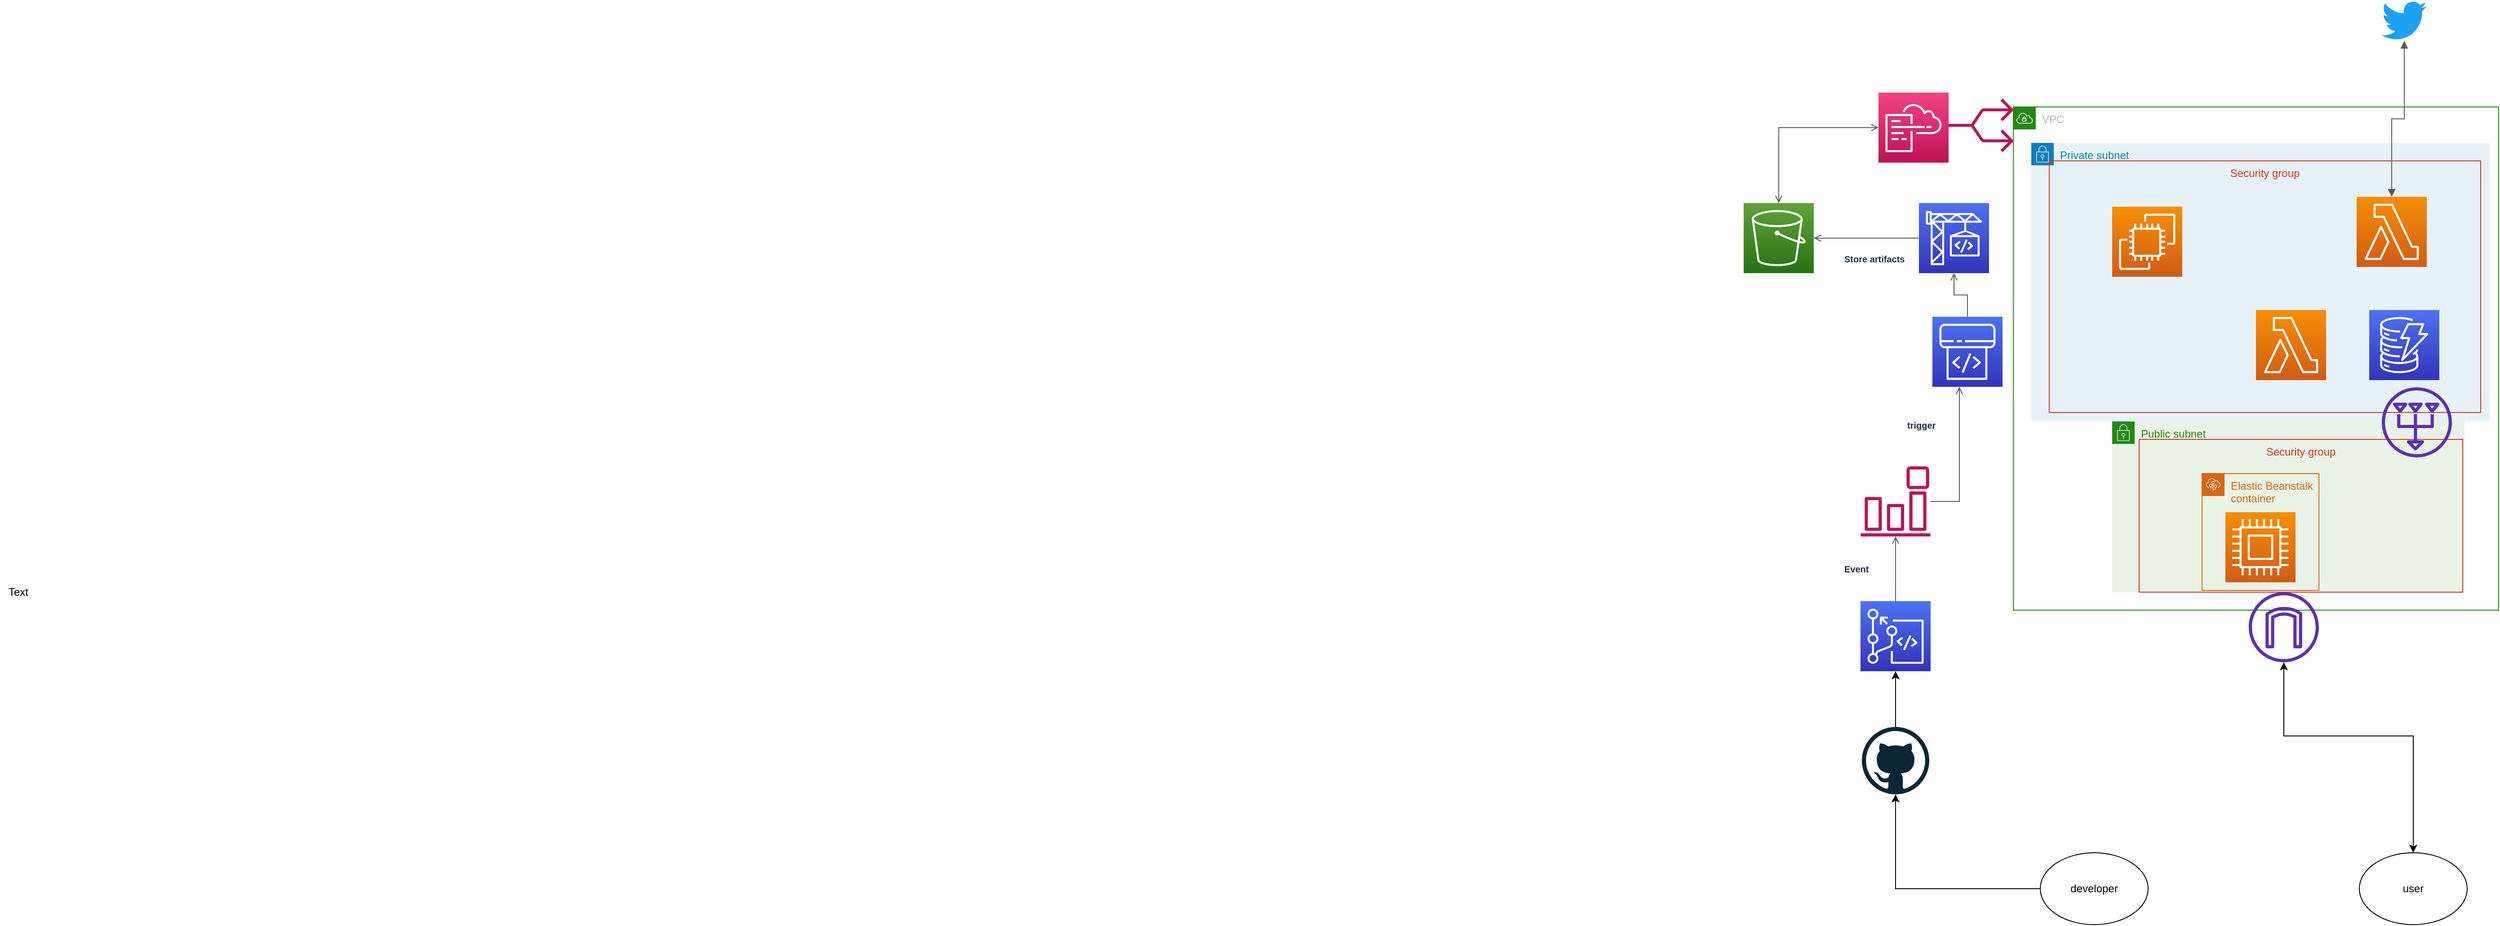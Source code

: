 <mxfile version="13.7.3" type="device"><diagram id="jLGJko12P5ZYonk4BvOa" name="Page-1"><mxGraphModel dx="3122" dy="822" grid="1" gridSize="10" guides="1" tooltips="1" connect="1" arrows="1" fold="1" page="1" pageScale="1" pageWidth="850" pageHeight="1100" math="0" shadow="0"><root><mxCell id="0"/><mxCell id="1" parent="0"/><mxCell id="xLNe65JZoadd3Pq_8RIp-9" value="VPC" style="points=[[0,0],[0.25,0],[0.5,0],[0.75,0],[1,0],[1,0.25],[1,0.5],[1,0.75],[1,1],[0.75,1],[0.5,1],[0.25,1],[0,1],[0,0.75],[0,0.5],[0,0.25]];outlineConnect=0;gradientColor=none;html=1;whiteSpace=wrap;fontSize=12;fontStyle=0;shape=mxgraph.aws4.group;grIcon=mxgraph.aws4.group_vpc;strokeColor=#248814;fillColor=none;verticalAlign=top;align=left;spacingLeft=30;fontColor=#AAB7B8;dashed=0;" vertex="1" parent="1"><mxGeometry x="890" y="140" width="540" height="560" as="geometry"/></mxCell><mxCell id="xLNe65JZoadd3Pq_8RIp-6" value="Private subnet" style="points=[[0,0],[0.25,0],[0.5,0],[0.75,0],[1,0],[1,0.25],[1,0.5],[1,0.75],[1,1],[0.75,1],[0.5,1],[0.25,1],[0,1],[0,0.75],[0,0.5],[0,0.25]];outlineConnect=0;gradientColor=none;html=1;whiteSpace=wrap;fontSize=12;fontStyle=0;shape=mxgraph.aws4.group;grIcon=mxgraph.aws4.group_security_group;grStroke=0;strokeColor=#147EBA;fillColor=#E6F2F8;verticalAlign=top;align=left;spacingLeft=30;fontColor=#147EBA;dashed=0;" vertex="1" parent="1"><mxGeometry x="910" y="180" width="510" height="310" as="geometry"/></mxCell><mxCell id="xLNe65JZoadd3Pq_8RIp-24" value="Security group" style="fillColor=none;strokeColor=#DD3522;verticalAlign=top;fontStyle=0;fontColor=#DD3522;" vertex="1" parent="1"><mxGeometry x="930" y="200" width="480" height="280" as="geometry"/></mxCell><mxCell id="xLNe65JZoadd3Pq_8RIp-5" value="Public subnet" style="points=[[0,0],[0.25,0],[0.5,0],[0.75,0],[1,0],[1,0.25],[1,0.5],[1,0.75],[1,1],[0.75,1],[0.5,1],[0.25,1],[0,1],[0,0.75],[0,0.5],[0,0.25]];outlineConnect=0;gradientColor=none;html=1;whiteSpace=wrap;fontSize=12;fontStyle=0;shape=mxgraph.aws4.group;grIcon=mxgraph.aws4.group_security_group;grStroke=0;strokeColor=#248814;fillColor=#E9F3E6;verticalAlign=top;align=left;spacingLeft=30;fontColor=#248814;dashed=0;" vertex="1" parent="1"><mxGeometry x="1000" y="490" width="392" height="190" as="geometry"/></mxCell><mxCell id="xLNe65JZoadd3Pq_8RIp-25" value="Security group" style="fillColor=none;strokeColor=#DD3522;verticalAlign=top;fontStyle=0;fontColor=#DD3522;" vertex="1" parent="1"><mxGeometry x="1030" y="510" width="360" height="170" as="geometry"/></mxCell><mxCell id="YJ_b8lcH459bg5A_i5MD-8" style="edgeStyle=orthogonalEdgeStyle;rounded=0;orthogonalLoop=1;jettySize=auto;html=1;" parent="1" source="YJ_b8lcH459bg5A_i5MD-3" edge="1" target="xLNe65JZoadd3Pq_8RIp-10"><mxGeometry relative="1" as="geometry"><mxPoint x="157.5" y="650" as="targetPoint"/></mxGeometry></mxCell><mxCell id="YJ_b8lcH459bg5A_i5MD-3" value="" style="dashed=0;outlineConnect=0;html=1;align=center;labelPosition=center;verticalLabelPosition=bottom;verticalAlign=top;shape=mxgraph.weblogos.github" parent="1" vertex="1"><mxGeometry x="721.5" y="830" width="75" height="75" as="geometry"/></mxCell><mxCell id="YJ_b8lcH459bg5A_i5MD-19" style="edgeStyle=orthogonalEdgeStyle;rounded=0;orthogonalLoop=1;jettySize=auto;html=1;" parent="1" source="YJ_b8lcH459bg5A_i5MD-4" target="YJ_b8lcH459bg5A_i5MD-3" edge="1"><mxGeometry relative="1" as="geometry"><mxPoint x="759" y="920" as="targetPoint"/></mxGeometry></mxCell><mxCell id="YJ_b8lcH459bg5A_i5MD-4" value="developer" style="ellipse;whiteSpace=wrap;html=1;" parent="1" vertex="1"><mxGeometry x="920" y="970" width="120" height="80" as="geometry"/></mxCell><mxCell id="YJ_b8lcH459bg5A_i5MD-5" value="user" style="ellipse;whiteSpace=wrap;html=1;" parent="1" vertex="1"><mxGeometry x="1275" y="970" width="120" height="80" as="geometry"/></mxCell><mxCell id="7l3Auq9Raf8mUuUZezbI-16" style="edgeStyle=orthogonalEdgeStyle;rounded=0;orthogonalLoop=1;jettySize=auto;html=1;startArrow=classic;startFill=1;" parent="1" source="xLNe65JZoadd3Pq_8RIp-30" target="YJ_b8lcH459bg5A_i5MD-5" edge="1"><mxGeometry relative="1" as="geometry"><Array as="points"><mxPoint x="1191" y="840"/><mxPoint x="1335" y="840"/></Array></mxGeometry></mxCell><mxCell id="xLNe65JZoadd3Pq_8RIp-1" value="" style="outlineConnect=0;fontColor=#232F3E;gradientColor=#F78E04;gradientDirection=north;fillColor=#D05C17;strokeColor=#ffffff;dashed=0;verticalLabelPosition=bottom;verticalAlign=top;align=center;html=1;fontSize=12;fontStyle=0;aspect=fixed;shape=mxgraph.aws4.resourceIcon;resIcon=mxgraph.aws4.lambda;" vertex="1" parent="1"><mxGeometry x="1272" y="240" width="78" height="78" as="geometry"/></mxCell><mxCell id="xLNe65JZoadd3Pq_8RIp-2" value="" style="outlineConnect=0;fontColor=#232F3E;gradientColor=#4D72F3;gradientDirection=north;fillColor=#3334B9;strokeColor=#ffffff;dashed=0;verticalLabelPosition=bottom;verticalAlign=top;align=center;html=1;fontSize=12;fontStyle=0;aspect=fixed;shape=mxgraph.aws4.resourceIcon;resIcon=mxgraph.aws4.codebuild;" vertex="1" parent="1"><mxGeometry x="785" y="247" width="78" height="78" as="geometry"/></mxCell><mxCell id="xLNe65JZoadd3Pq_8RIp-3" value="" style="outlineConnect=0;fontColor=#232F3E;gradientColor=#4D72F3;gradientDirection=north;fillColor=#3334B9;strokeColor=#ffffff;dashed=0;verticalLabelPosition=bottom;verticalAlign=top;align=center;html=1;fontSize=12;fontStyle=0;aspect=fixed;shape=mxgraph.aws4.resourceIcon;resIcon=mxgraph.aws4.codepipeline;" vertex="1" parent="1"><mxGeometry x="800" y="373.5" width="78" height="78" as="geometry"/></mxCell><mxCell id="xLNe65JZoadd3Pq_8RIp-8" value="Elastic Beanstalk container" style="points=[[0,0],[0.25,0],[0.5,0],[0.75,0],[1,0],[1,0.25],[1,0.5],[1,0.75],[1,1],[0.75,1],[0.5,1],[0.25,1],[0,1],[0,0.75],[0,0.5],[0,0.25]];outlineConnect=0;gradientColor=none;html=1;whiteSpace=wrap;fontSize=12;fontStyle=0;shape=mxgraph.aws4.group;grIcon=mxgraph.aws4.group_elastic_beanstalk;strokeColor=#D86613;fillColor=none;verticalAlign=top;align=left;spacingLeft=30;fontColor=#D86613;dashed=0;" vertex="1" parent="1"><mxGeometry x="1100" y="548" width="130" height="130" as="geometry"/></mxCell><mxCell id="xLNe65JZoadd3Pq_8RIp-10" value="" style="outlineConnect=0;fontColor=#232F3E;gradientColor=#4D72F3;gradientDirection=north;fillColor=#3334B9;strokeColor=#ffffff;dashed=0;verticalLabelPosition=bottom;verticalAlign=top;align=center;html=1;fontSize=12;fontStyle=0;aspect=fixed;shape=mxgraph.aws4.resourceIcon;resIcon=mxgraph.aws4.codecommit;" vertex="1" parent="1"><mxGeometry x="720" y="690" width="78" height="78" as="geometry"/></mxCell><mxCell id="xLNe65JZoadd3Pq_8RIp-11" value="" style="outlineConnect=0;fontColor=#232F3E;gradientColor=#4D72F3;gradientDirection=north;fillColor=#3334B9;strokeColor=#ffffff;dashed=0;verticalLabelPosition=bottom;verticalAlign=top;align=center;html=1;fontSize=12;fontStyle=0;aspect=fixed;shape=mxgraph.aws4.resourceIcon;resIcon=mxgraph.aws4.dynamodb;" vertex="1" parent="1"><mxGeometry x="1286" y="366" width="78" height="78" as="geometry"/></mxCell><mxCell id="xLNe65JZoadd3Pq_8RIp-12" value="" style="outlineConnect=0;fontColor=#232F3E;gradientColor=#F78E04;gradientDirection=north;fillColor=#D05C17;strokeColor=#ffffff;dashed=0;verticalLabelPosition=bottom;verticalAlign=top;align=center;html=1;fontSize=12;fontStyle=0;aspect=fixed;shape=mxgraph.aws4.resourceIcon;resIcon=mxgraph.aws4.ec2;" vertex="1" parent="1"><mxGeometry x="1000" y="251" width="78" height="78" as="geometry"/></mxCell><mxCell id="xLNe65JZoadd3Pq_8RIp-13" value="Text" style="text;html=1;align=center;verticalAlign=middle;resizable=0;points=[];autosize=1;" vertex="1" parent="1"><mxGeometry x="-1350" y="670" width="40" height="20" as="geometry"/></mxCell><mxCell id="xLNe65JZoadd3Pq_8RIp-14" value="" style="outlineConnect=0;fontColor=#232F3E;gradientColor=#F34482;gradientDirection=north;fillColor=#BC1356;strokeColor=#ffffff;dashed=0;verticalLabelPosition=bottom;verticalAlign=top;align=center;html=1;fontSize=12;fontStyle=0;aspect=fixed;shape=mxgraph.aws4.resourceIcon;resIcon=mxgraph.aws4.cloudformation;" vertex="1" parent="1"><mxGeometry x="740" y="124" width="78" height="78" as="geometry"/></mxCell><mxCell id="xLNe65JZoadd3Pq_8RIp-15" value="" style="outlineConnect=0;fontColor=#232F3E;gradientColor=none;fillColor=#BC1356;strokeColor=none;dashed=0;verticalLabelPosition=bottom;verticalAlign=top;align=center;html=1;fontSize=12;fontStyle=0;aspect=fixed;pointerEvents=1;shape=mxgraph.aws4.deployments;direction=north;" vertex="1" parent="1"><mxGeometry x="818" y="130.5" width="72" height="60" as="geometry"/></mxCell><mxCell id="xLNe65JZoadd3Pq_8RIp-17" value="" style="outlineConnect=0;fontColor=#232F3E;gradientColor=#F78E04;gradientDirection=north;fillColor=#D05C17;strokeColor=#ffffff;dashed=0;verticalLabelPosition=bottom;verticalAlign=top;align=center;html=1;fontSize=12;fontStyle=0;aspect=fixed;shape=mxgraph.aws4.resourceIcon;resIcon=mxgraph.aws4.lambda;" vertex="1" parent="1"><mxGeometry x="1160" y="366" width="78" height="78" as="geometry"/></mxCell><mxCell id="xLNe65JZoadd3Pq_8RIp-19" value="" style="outlineConnect=0;fontColor=#232F3E;gradientColor=#F78E04;gradientDirection=north;fillColor=#D05C17;strokeColor=#ffffff;dashed=0;verticalLabelPosition=bottom;verticalAlign=top;align=center;html=1;fontSize=12;fontStyle=0;aspect=fixed;shape=mxgraph.aws4.resourceIcon;resIcon=mxgraph.aws4.compute;" vertex="1" parent="1"><mxGeometry x="1126" y="591" width="78" height="78" as="geometry"/></mxCell><mxCell id="xLNe65JZoadd3Pq_8RIp-22" value="" style="dashed=0;outlineConnect=0;html=1;align=center;labelPosition=center;verticalLabelPosition=bottom;verticalAlign=top;shape=mxgraph.weblogos.twitter;fillColor=#1DA1F2;strokeColor=none" vertex="1" parent="1"><mxGeometry x="1300" y="21.5" width="50" height="45" as="geometry"/></mxCell><mxCell id="xLNe65JZoadd3Pq_8RIp-28" value="" style="edgeStyle=orthogonalEdgeStyle;html=1;endArrow=open;elbow=vertical;startArrow=open;startFill=0;endFill=0;strokeColor=#545B64;rounded=0;" edge="1" parent="1" source="xLNe65JZoadd3Pq_8RIp-14" target="xLNe65JZoadd3Pq_8RIp-44"><mxGeometry width="100" relative="1" as="geometry"><mxPoint x="720" y="470" as="sourcePoint"/><mxPoint x="779" y="320" as="targetPoint"/></mxGeometry></mxCell><mxCell id="xLNe65JZoadd3Pq_8RIp-30" value="" style="outlineConnect=0;fontColor=#232F3E;gradientColor=none;fillColor=#5A30B5;strokeColor=none;dashed=0;verticalLabelPosition=bottom;verticalAlign=top;align=center;html=1;fontSize=12;fontStyle=0;aspect=fixed;pointerEvents=1;shape=mxgraph.aws4.internet_gateway;" vertex="1" parent="1"><mxGeometry x="1152" y="680" width="78" height="78" as="geometry"/></mxCell><mxCell id="xLNe65JZoadd3Pq_8RIp-31" value="" style="outlineConnect=0;fontColor=#232F3E;gradientColor=none;fillColor=#5A30B5;strokeColor=none;dashed=0;verticalLabelPosition=bottom;verticalAlign=top;align=center;html=1;fontSize=12;fontStyle=0;aspect=fixed;pointerEvents=1;shape=mxgraph.aws4.nat_gateway;direction=south;" vertex="1" parent="1"><mxGeometry x="1300" y="452" width="78" height="78" as="geometry"/></mxCell><mxCell id="xLNe65JZoadd3Pq_8RIp-32" value="" style="outlineConnect=0;fontColor=#232F3E;gradientColor=none;fillColor=#BC1356;strokeColor=none;dashed=0;verticalLabelPosition=bottom;verticalAlign=top;align=center;html=1;fontSize=12;fontStyle=0;aspect=fixed;pointerEvents=1;shape=mxgraph.aws4.event_event_based;" vertex="1" parent="1"><mxGeometry x="720" y="540" width="78" height="78" as="geometry"/></mxCell><mxCell id="xLNe65JZoadd3Pq_8RIp-36" value="" style="edgeStyle=orthogonalEdgeStyle;html=1;endArrow=block;elbow=vertical;startArrow=block;startFill=1;endFill=1;strokeColor=#545B64;rounded=0;" edge="1" parent="1" source="xLNe65JZoadd3Pq_8RIp-1" target="xLNe65JZoadd3Pq_8RIp-22"><mxGeometry width="100" relative="1" as="geometry"><mxPoint x="1210" y="100" as="sourcePoint"/><mxPoint x="1310" y="100" as="targetPoint"/></mxGeometry></mxCell><mxCell id="xLNe65JZoadd3Pq_8RIp-38" value="&lt;span style=&quot;color: rgb(35 , 47 , 62) ; font-family: &amp;#34;helvetica&amp;#34; ; font-size: 10px ; font-style: normal ; font-weight: 700 ; letter-spacing: normal ; text-align: center ; text-indent: 0px ; text-transform: none ; word-spacing: 0px ; background-color: rgb(248 , 249 , 250) ; display: inline ; float: none&quot;&gt;trigger&lt;/span&gt;" style="text;whiteSpace=wrap;html=1;" vertex="1" parent="1"><mxGeometry x="770" y="480" width="50" height="30" as="geometry"/></mxCell><mxCell id="xLNe65JZoadd3Pq_8RIp-39" value="&lt;span style=&quot;color: rgb(35 , 47 , 62) ; font-family: &amp;#34;helvetica&amp;#34; ; font-size: 10px ; font-style: normal ; font-weight: 700 ; letter-spacing: normal ; text-align: center ; text-indent: 0px ; text-transform: none ; word-spacing: 0px ; background-color: rgb(248 , 249 , 250) ; display: inline ; float: none&quot;&gt;Event&lt;/span&gt;" style="text;whiteSpace=wrap;html=1;" vertex="1" parent="1"><mxGeometry x="700" y="640" width="50" height="30" as="geometry"/></mxCell><mxCell id="xLNe65JZoadd3Pq_8RIp-40" value="" style="edgeStyle=orthogonalEdgeStyle;html=1;endArrow=none;elbow=vertical;startArrow=open;startFill=0;strokeColor=#545B64;rounded=0;" edge="1" parent="1" source="xLNe65JZoadd3Pq_8RIp-32" target="xLNe65JZoadd3Pq_8RIp-10"><mxGeometry width="100" relative="1" as="geometry"><mxPoint x="530" y="680" as="sourcePoint"/><mxPoint x="630" y="680" as="targetPoint"/></mxGeometry></mxCell><mxCell id="xLNe65JZoadd3Pq_8RIp-42" value="" style="edgeStyle=orthogonalEdgeStyle;html=1;endArrow=none;elbow=vertical;startArrow=open;startFill=0;strokeColor=#545B64;rounded=0;" edge="1" parent="1" source="xLNe65JZoadd3Pq_8RIp-3" target="xLNe65JZoadd3Pq_8RIp-32"><mxGeometry width="100" relative="1" as="geometry"><mxPoint x="600" y="530" as="sourcePoint"/><mxPoint x="700" y="530" as="targetPoint"/><Array as="points"><mxPoint x="830" y="579"/></Array></mxGeometry></mxCell><mxCell id="xLNe65JZoadd3Pq_8RIp-43" value="" style="edgeStyle=orthogonalEdgeStyle;html=1;endArrow=none;elbow=vertical;startArrow=open;startFill=0;strokeColor=#545B64;rounded=0;" edge="1" parent="1" source="xLNe65JZoadd3Pq_8RIp-2" target="xLNe65JZoadd3Pq_8RIp-3"><mxGeometry width="100" relative="1" as="geometry"><mxPoint x="470" y="530" as="sourcePoint"/><mxPoint x="570" y="530" as="targetPoint"/></mxGeometry></mxCell><mxCell id="xLNe65JZoadd3Pq_8RIp-44" value="" style="outlineConnect=0;fontColor=#232F3E;gradientColor=#60A337;gradientDirection=north;fillColor=#277116;strokeColor=#ffffff;dashed=0;verticalLabelPosition=bottom;verticalAlign=top;align=center;html=1;fontSize=12;fontStyle=0;aspect=fixed;shape=mxgraph.aws4.resourceIcon;resIcon=mxgraph.aws4.s3;" vertex="1" parent="1"><mxGeometry x="590" y="247" width="78" height="78" as="geometry"/></mxCell><mxCell id="xLNe65JZoadd3Pq_8RIp-45" value="" style="edgeStyle=orthogonalEdgeStyle;html=1;endArrow=none;elbow=vertical;startArrow=open;startFill=0;strokeColor=#545B64;rounded=0;" edge="1" parent="1" source="xLNe65JZoadd3Pq_8RIp-44" target="xLNe65JZoadd3Pq_8RIp-2"><mxGeometry width="100" relative="1" as="geometry"><mxPoint x="690" y="286" as="sourcePoint"/><mxPoint x="750" y="279" as="targetPoint"/></mxGeometry></mxCell><mxCell id="xLNe65JZoadd3Pq_8RIp-46" value="&lt;div style=&quot;text-align: center&quot;&gt;&lt;span style=&quot;font-size: 10px&quot;&gt;&lt;font color=&quot;#232f3e&quot; face=&quot;helvetica&quot;&gt;&lt;b&gt;Store artifacts&lt;/b&gt;&lt;/font&gt;&lt;/span&gt;&lt;/div&gt;" style="text;whiteSpace=wrap;html=1;" vertex="1" parent="1"><mxGeometry x="700" y="295" width="70" height="45" as="geometry"/></mxCell></root></mxGraphModel></diagram></mxfile>